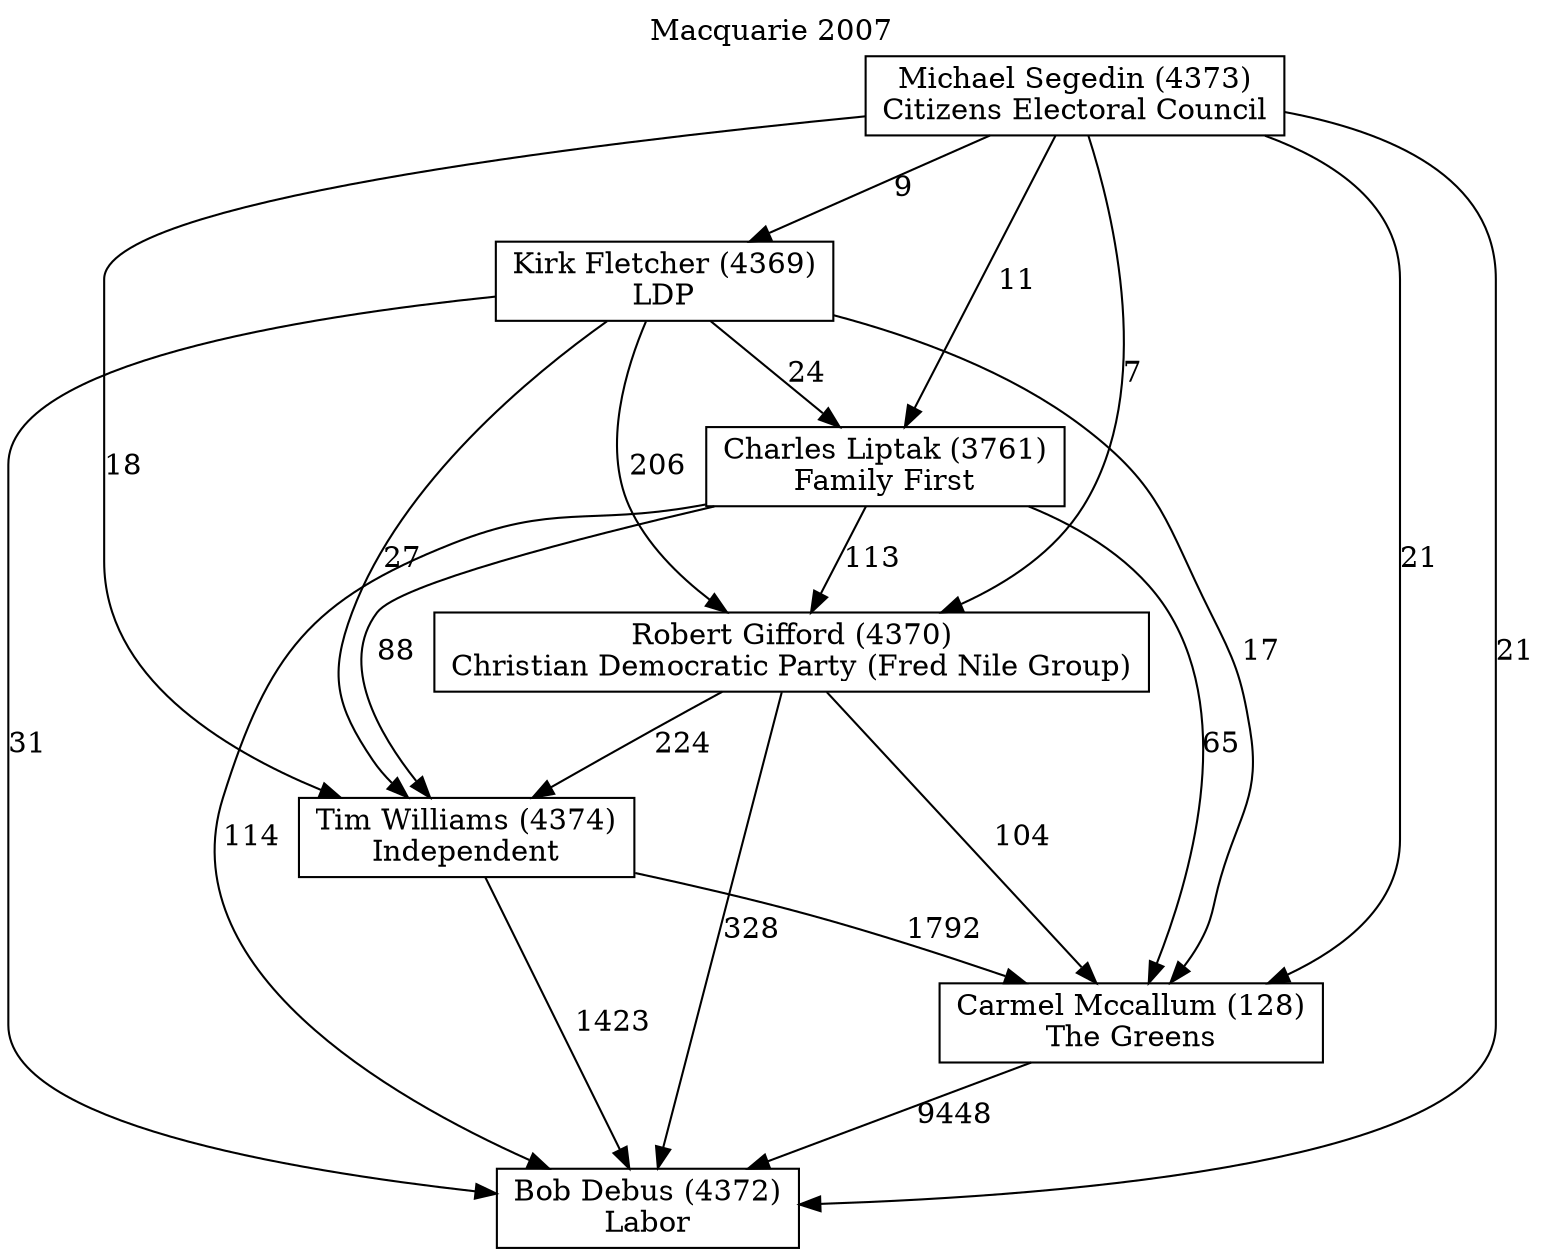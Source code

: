 // House preference flow
digraph "Bob Debus (4372)_Macquarie_2007" {
	graph [label="Macquarie 2007" labelloc=t mclimit=10]
	node [shape=box]
	"Bob Debus (4372)" [label="Bob Debus (4372)
Labor"]
	"Carmel Mccallum (128)" [label="Carmel Mccallum (128)
The Greens"]
	"Charles Liptak (3761)" [label="Charles Liptak (3761)
Family First"]
	"Kirk Fletcher (4369)" [label="Kirk Fletcher (4369)
LDP"]
	"Michael Segedin (4373)" [label="Michael Segedin (4373)
Citizens Electoral Council"]
	"Robert Gifford (4370)" [label="Robert Gifford (4370)
Christian Democratic Party (Fred Nile Group)"]
	"Tim Williams (4374)" [label="Tim Williams (4374)
Independent"]
	"Carmel Mccallum (128)" -> "Bob Debus (4372)" [label=9448]
	"Charles Liptak (3761)" -> "Bob Debus (4372)" [label=114]
	"Charles Liptak (3761)" -> "Carmel Mccallum (128)" [label=65]
	"Charles Liptak (3761)" -> "Robert Gifford (4370)" [label=113]
	"Charles Liptak (3761)" -> "Tim Williams (4374)" [label=88]
	"Kirk Fletcher (4369)" -> "Bob Debus (4372)" [label=31]
	"Kirk Fletcher (4369)" -> "Carmel Mccallum (128)" [label=17]
	"Kirk Fletcher (4369)" -> "Charles Liptak (3761)" [label=24]
	"Kirk Fletcher (4369)" -> "Robert Gifford (4370)" [label=206]
	"Kirk Fletcher (4369)" -> "Tim Williams (4374)" [label=27]
	"Michael Segedin (4373)" -> "Bob Debus (4372)" [label=21]
	"Michael Segedin (4373)" -> "Carmel Mccallum (128)" [label=21]
	"Michael Segedin (4373)" -> "Charles Liptak (3761)" [label=11]
	"Michael Segedin (4373)" -> "Kirk Fletcher (4369)" [label=9]
	"Michael Segedin (4373)" -> "Robert Gifford (4370)" [label=7]
	"Michael Segedin (4373)" -> "Tim Williams (4374)" [label=18]
	"Robert Gifford (4370)" -> "Bob Debus (4372)" [label=328]
	"Robert Gifford (4370)" -> "Carmel Mccallum (128)" [label=104]
	"Robert Gifford (4370)" -> "Tim Williams (4374)" [label=224]
	"Tim Williams (4374)" -> "Bob Debus (4372)" [label=1423]
	"Tim Williams (4374)" -> "Carmel Mccallum (128)" [label=1792]
}
